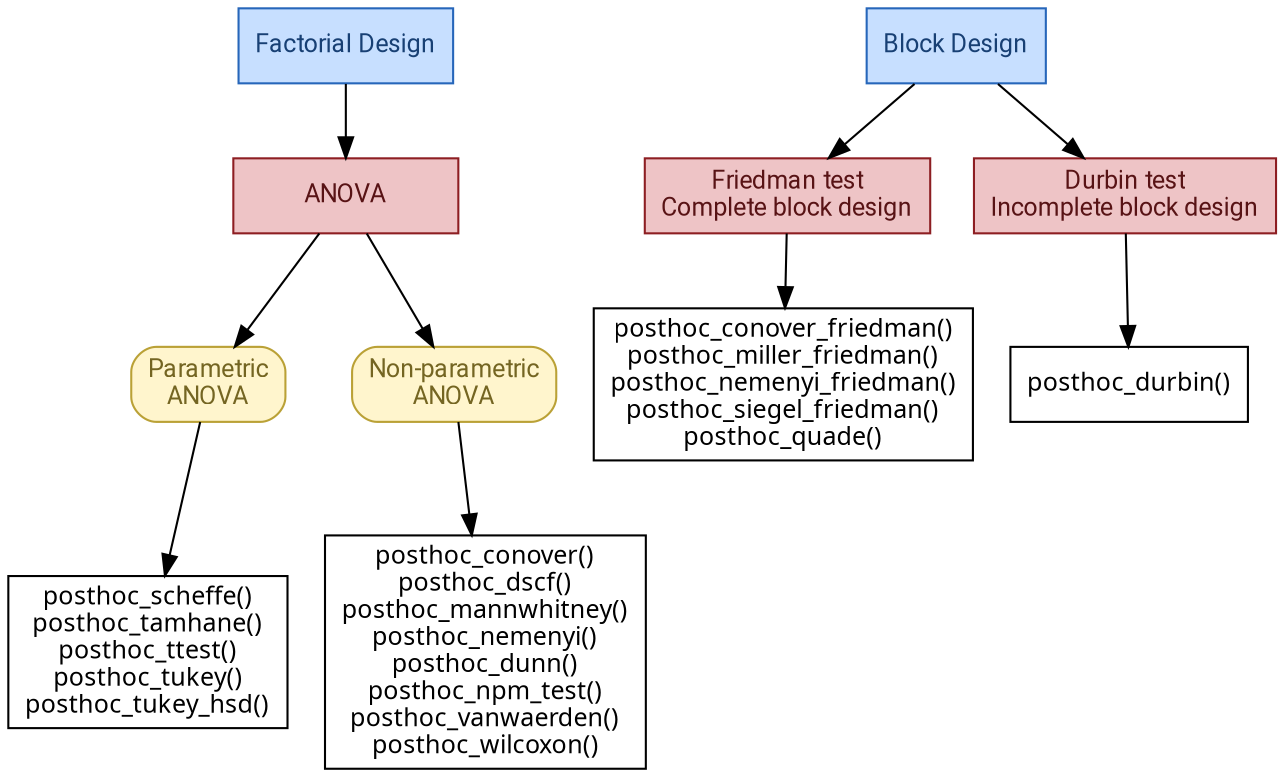 digraph {
    graph [truecolor=true, bgcolor="#ff000000"];
    node [fontname="Roboto", fontsize=12];

    factorial [
        label="Factorial Design",
        shape=box,
        style="filled",
        fillcolor="#C7DFFF",
        color="#2666ba",
        fontcolor="#184074"
    ];

    anova [
        fillcolor="#eec4c6",
        color="#8d1e22",
        fontcolor="#581315",
        label="ANOVA",
        shape=box,
        style="filled",
        width=1.5,
    ];

    param [
        shape=box,
        style="rounded,filled",
        fontcolor="#746522",
        color="#baa136",
        fillcolor="#fff5cd",
        label="Parametric\nANOVA",
        width=0.5
    ];

    param_posthocs [
        shape=box,
        fontname="Iosevka",
        label="posthoc_scheffe()\nposthoc_tamhane()\nposthoc_ttest()\nposthoc_tukey()\nposthoc_tukey_hsd()"
    ];

    nonparam [
        shape=box,
        style="rounded,filled",
        fontcolor="#746522",
        color="#baa136",
        fillcolor="#fff5cd",
        label="Non-parametric\nANOVA",
        width=0.5
    ];

    nonparam_posthocs [
        shape=box,
        fontname="Iosevka",
        label="posthoc_conover()\nposthoc_dscf()\nposthoc_mannwhitney()\nposthoc_nemenyi()\nposthoc_dunn()\nposthoc_npm_test()\nposthoc_vanwaerden()\nposthoc_wilcoxon()"
    ];

    blocked [
        label="Block Design",
        shape=box,
        style="filled",
        fillcolor="#C7DFFF",
        color="#2666ba",
        fontcolor="#184074"
    ];

    friedman [
        fillcolor="#eec4c6",
        color="#8d1e22",
        fontcolor="#581315",
        label="Friedman test\nComplete block design",
        shape=box,
        style="filled",
        width=0.5,
    ];

    friedman_posthocs [
        shape=box,
        fontname="Iosevka"
        label="posthoc_conover_friedman()\nposthoc_miller_friedman()\nposthoc_nemenyi_friedman()\nposthoc_siegel_friedman()\nposthoc_quade()"
    ];

    durbin [
        fillcolor="#eec4c6",
        color="#8d1e22",
        fontcolor="#581315",
        label="Durbin test\nIncomplete block design",
        shape=box,
        style="filled",
        width=0.5,
    ];

    durbin_posthocs [
        shape=box,
        fontname="Iosevka"
        label="posthoc_durbin()"
    ];


    factorial -> anova;
    anova  -> param;
    anova  -> nonparam;

    param -> param_posthocs;
    nonparam -> nonparam_posthocs;

    blocked -> {friedman, durbin};
    friedman -> friedman_posthocs;
    durbin -> durbin_posthocs;
}
